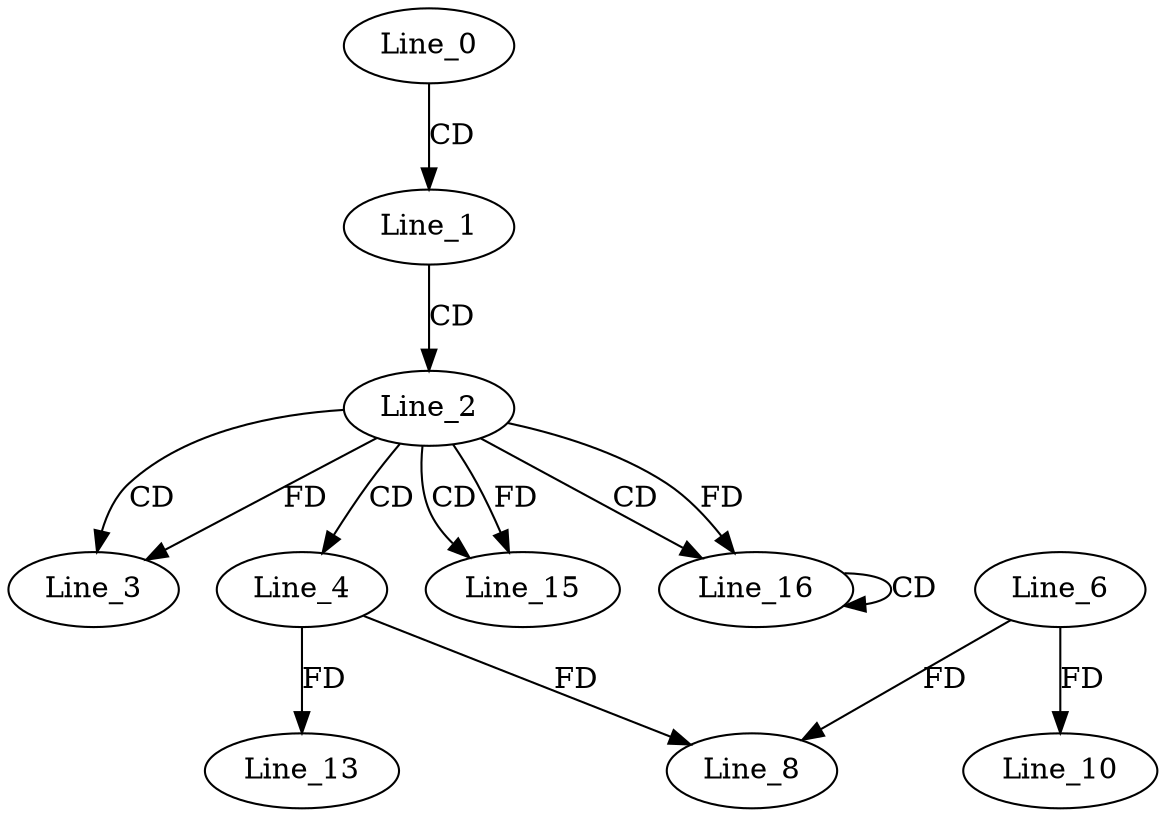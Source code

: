 digraph G {
  Line_0;
  Line_1;
  Line_2;
  Line_3;
  Line_3;
  Line_3;
  Line_4;
  Line_8;
  Line_6;
  Line_10;
  Line_13;
  Line_15;
  Line_15;
  Line_15;
  Line_16;
  Line_16;
  Line_16;
  Line_0 -> Line_1 [ label="CD" ];
  Line_1 -> Line_2 [ label="CD" ];
  Line_2 -> Line_3 [ label="CD" ];
  Line_2 -> Line_3 [ label="FD" ];
  Line_2 -> Line_4 [ label="CD" ];
  Line_4 -> Line_8 [ label="FD" ];
  Line_6 -> Line_8 [ label="FD" ];
  Line_6 -> Line_10 [ label="FD" ];
  Line_4 -> Line_13 [ label="FD" ];
  Line_2 -> Line_15 [ label="CD" ];
  Line_2 -> Line_15 [ label="FD" ];
  Line_2 -> Line_16 [ label="CD" ];
  Line_16 -> Line_16 [ label="CD" ];
  Line_2 -> Line_16 [ label="FD" ];
}
